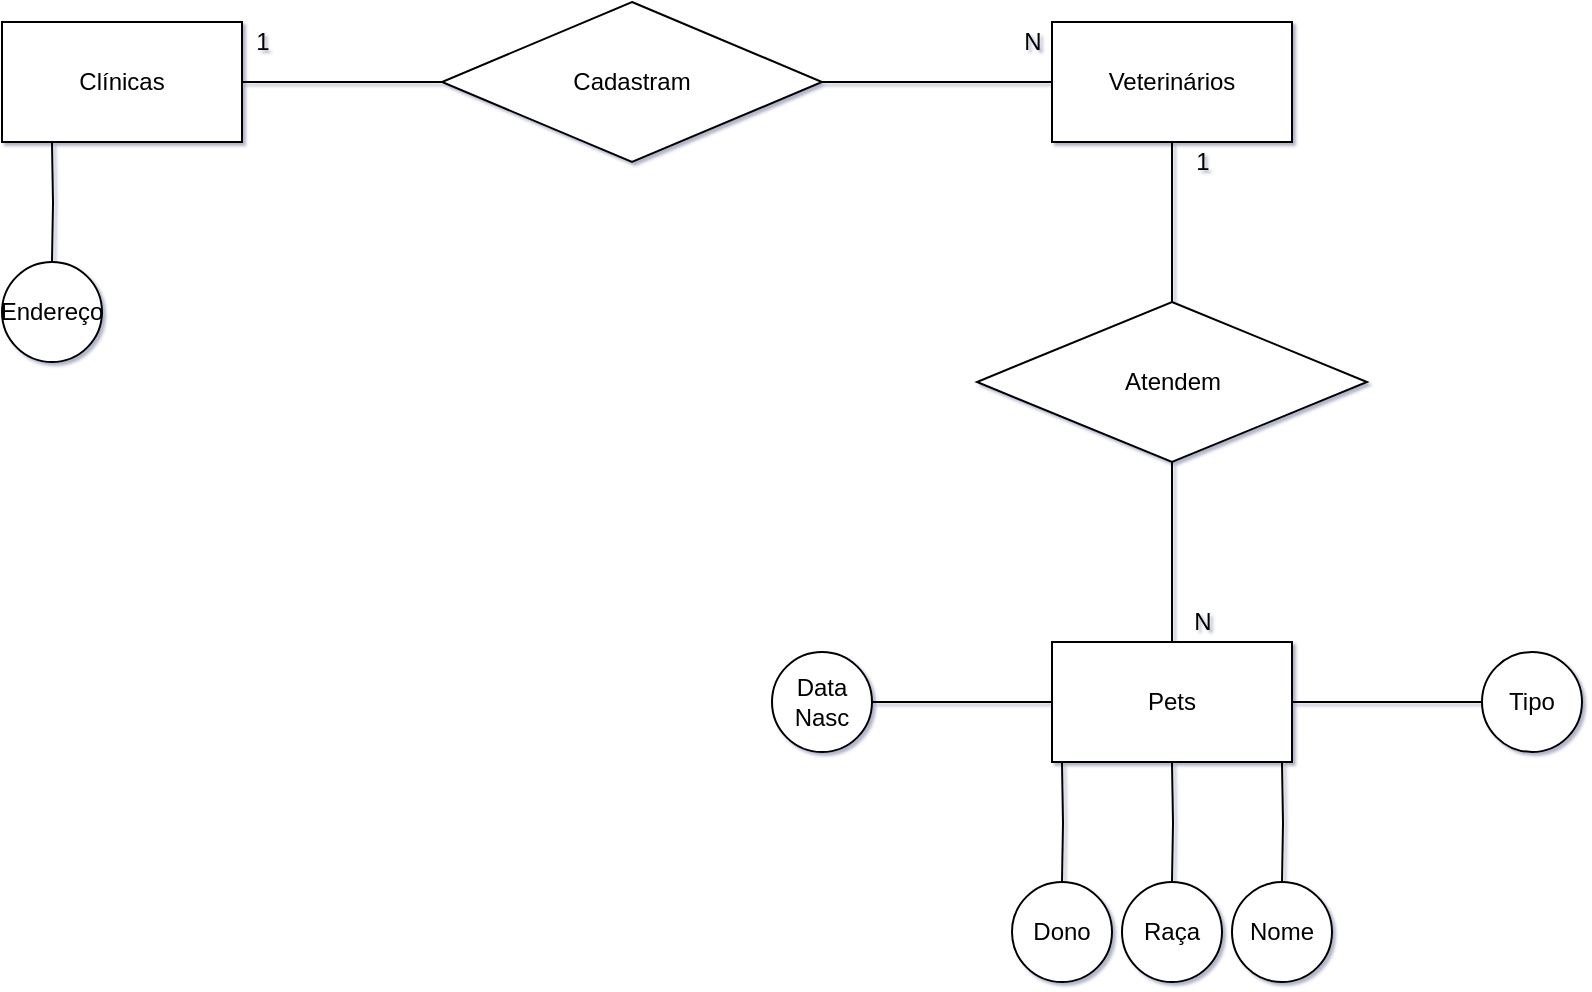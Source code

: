 <mxfile version="14.4.2" type="device" pages="2"><diagram id="-nCnG6YXvI1XAzTpInI0" name="Conceitual"><mxGraphModel dx="1019" dy="519" grid="0" gridSize="10" guides="1" tooltips="1" connect="1" arrows="1" fold="1" page="0" pageScale="1" pageWidth="827" pageHeight="1169" math="0" shadow="1"><root><mxCell id="0"/><mxCell id="1" parent="0"/><mxCell id="E6Hi3VAXUCWHe6t6z4LQ-6" style="edgeStyle=orthogonalEdgeStyle;rounded=0;orthogonalLoop=1;jettySize=auto;html=1;entryX=0.5;entryY=0;entryDx=0;entryDy=0;endArrow=none;endFill=0;" parent="1" target="E6Hi3VAXUCWHe6t6z4LQ-5" edge="1"><mxGeometry relative="1" as="geometry"><mxPoint x="145" y="190" as="sourcePoint"/></mxGeometry></mxCell><mxCell id="E6Hi3VAXUCWHe6t6z4LQ-8" value="" style="edgeStyle=orthogonalEdgeStyle;rounded=0;orthogonalLoop=1;jettySize=auto;html=1;endArrow=none;endFill=0;" parent="1" source="E6Hi3VAXUCWHe6t6z4LQ-2" target="E6Hi3VAXUCWHe6t6z4LQ-7" edge="1"><mxGeometry relative="1" as="geometry"/></mxCell><mxCell id="E6Hi3VAXUCWHe6t6z4LQ-2" value="Clínicas" style="rounded=0;whiteSpace=wrap;html=1;" parent="1" vertex="1"><mxGeometry x="120" y="130" width="120" height="60" as="geometry"/></mxCell><mxCell id="E6Hi3VAXUCWHe6t6z4LQ-5" value="Endereço" style="ellipse;whiteSpace=wrap;html=1;aspect=fixed;" parent="1" vertex="1"><mxGeometry x="120" y="250" width="50" height="50" as="geometry"/></mxCell><mxCell id="E6Hi3VAXUCWHe6t6z4LQ-10" value="" style="edgeStyle=orthogonalEdgeStyle;rounded=0;orthogonalLoop=1;jettySize=auto;html=1;endArrow=none;endFill=0;" parent="1" source="E6Hi3VAXUCWHe6t6z4LQ-7" target="E6Hi3VAXUCWHe6t6z4LQ-9" edge="1"><mxGeometry relative="1" as="geometry"/></mxCell><mxCell id="E6Hi3VAXUCWHe6t6z4LQ-7" value="Cadastram" style="rhombus;whiteSpace=wrap;html=1;rounded=0;" parent="1" vertex="1"><mxGeometry x="340" y="120" width="190" height="80" as="geometry"/></mxCell><mxCell id="E6Hi3VAXUCWHe6t6z4LQ-12" value="" style="edgeStyle=orthogonalEdgeStyle;rounded=0;orthogonalLoop=1;jettySize=auto;html=1;endArrow=none;endFill=0;" parent="1" source="E6Hi3VAXUCWHe6t6z4LQ-9" target="E6Hi3VAXUCWHe6t6z4LQ-11" edge="1"><mxGeometry relative="1" as="geometry"/></mxCell><mxCell id="E6Hi3VAXUCWHe6t6z4LQ-9" value="Veterinários" style="whiteSpace=wrap;html=1;rounded=0;" parent="1" vertex="1"><mxGeometry x="645" y="130" width="120" height="60" as="geometry"/></mxCell><mxCell id="E6Hi3VAXUCWHe6t6z4LQ-14" value="" style="edgeStyle=orthogonalEdgeStyle;rounded=0;orthogonalLoop=1;jettySize=auto;html=1;endArrow=none;endFill=0;" parent="1" source="E6Hi3VAXUCWHe6t6z4LQ-11" target="E6Hi3VAXUCWHe6t6z4LQ-13" edge="1"><mxGeometry relative="1" as="geometry"/></mxCell><mxCell id="E6Hi3VAXUCWHe6t6z4LQ-11" value="Atendem" style="rhombus;whiteSpace=wrap;html=1;rounded=0;" parent="1" vertex="1"><mxGeometry x="607.5" y="270" width="195" height="80" as="geometry"/></mxCell><mxCell id="E6Hi3VAXUCWHe6t6z4LQ-13" value="Pets" style="whiteSpace=wrap;html=1;rounded=0;" parent="1" vertex="1"><mxGeometry x="645" y="440" width="120" height="60" as="geometry"/></mxCell><mxCell id="E6Hi3VAXUCWHe6t6z4LQ-15" value="1" style="text;html=1;align=center;verticalAlign=middle;resizable=0;points=[];autosize=1;" parent="1" vertex="1"><mxGeometry x="240" y="130" width="20" height="20" as="geometry"/></mxCell><mxCell id="E6Hi3VAXUCWHe6t6z4LQ-16" value="N" style="text;html=1;align=center;verticalAlign=middle;resizable=0;points=[];autosize=1;" parent="1" vertex="1"><mxGeometry x="625" y="130" width="20" height="20" as="geometry"/></mxCell><mxCell id="E6Hi3VAXUCWHe6t6z4LQ-17" value="1" style="text;html=1;align=center;verticalAlign=middle;resizable=0;points=[];autosize=1;" parent="1" vertex="1"><mxGeometry x="710" y="190" width="20" height="20" as="geometry"/></mxCell><mxCell id="E6Hi3VAXUCWHe6t6z4LQ-18" value="N" style="text;html=1;align=center;verticalAlign=middle;resizable=0;points=[];autosize=1;" parent="1" vertex="1"><mxGeometry x="710" y="420" width="20" height="20" as="geometry"/></mxCell><mxCell id="E6Hi3VAXUCWHe6t6z4LQ-21" style="edgeStyle=orthogonalEdgeStyle;rounded=0;orthogonalLoop=1;jettySize=auto;html=1;entryX=0.5;entryY=0;entryDx=0;entryDy=0;endArrow=none;endFill=0;" parent="1" target="E6Hi3VAXUCWHe6t6z4LQ-22" edge="1"><mxGeometry relative="1" as="geometry"><mxPoint x="650" y="500" as="sourcePoint"/></mxGeometry></mxCell><mxCell id="E6Hi3VAXUCWHe6t6z4LQ-22" value="Dono" style="ellipse;whiteSpace=wrap;html=1;aspect=fixed;" parent="1" vertex="1"><mxGeometry x="625" y="560" width="50" height="50" as="geometry"/></mxCell><mxCell id="E6Hi3VAXUCWHe6t6z4LQ-23" style="edgeStyle=orthogonalEdgeStyle;rounded=0;orthogonalLoop=1;jettySize=auto;html=1;entryX=0.5;entryY=0;entryDx=0;entryDy=0;endArrow=none;endFill=0;" parent="1" target="E6Hi3VAXUCWHe6t6z4LQ-24" edge="1"><mxGeometry relative="1" as="geometry"><mxPoint x="705" y="500" as="sourcePoint"/></mxGeometry></mxCell><mxCell id="E6Hi3VAXUCWHe6t6z4LQ-24" value="Raça" style="ellipse;whiteSpace=wrap;html=1;aspect=fixed;" parent="1" vertex="1"><mxGeometry x="680" y="560" width="50" height="50" as="geometry"/></mxCell><mxCell id="E6Hi3VAXUCWHe6t6z4LQ-25" style="edgeStyle=orthogonalEdgeStyle;rounded=0;orthogonalLoop=1;jettySize=auto;html=1;entryX=0.5;entryY=0;entryDx=0;entryDy=0;endArrow=none;endFill=0;" parent="1" target="E6Hi3VAXUCWHe6t6z4LQ-26" edge="1"><mxGeometry relative="1" as="geometry"><mxPoint x="760" y="500" as="sourcePoint"/></mxGeometry></mxCell><mxCell id="E6Hi3VAXUCWHe6t6z4LQ-26" value="Nome" style="ellipse;whiteSpace=wrap;html=1;aspect=fixed;" parent="1" vertex="1"><mxGeometry x="735" y="560" width="50" height="50" as="geometry"/></mxCell><mxCell id="E6Hi3VAXUCWHe6t6z4LQ-27" style="edgeStyle=orthogonalEdgeStyle;rounded=0;orthogonalLoop=1;jettySize=auto;html=1;entryX=0;entryY=0.5;entryDx=0;entryDy=0;endArrow=none;endFill=0;exitX=1;exitY=0.5;exitDx=0;exitDy=0;" parent="1" source="E6Hi3VAXUCWHe6t6z4LQ-13" target="E6Hi3VAXUCWHe6t6z4LQ-28" edge="1"><mxGeometry relative="1" as="geometry"><mxPoint x="875" y="500" as="sourcePoint"/></mxGeometry></mxCell><mxCell id="E6Hi3VAXUCWHe6t6z4LQ-28" value="Tipo" style="ellipse;whiteSpace=wrap;html=1;aspect=fixed;" parent="1" vertex="1"><mxGeometry x="860" y="445" width="50" height="50" as="geometry"/></mxCell><mxCell id="E6Hi3VAXUCWHe6t6z4LQ-29" style="edgeStyle=orthogonalEdgeStyle;rounded=0;orthogonalLoop=1;jettySize=auto;html=1;entryX=1;entryY=0.5;entryDx=0;entryDy=0;endArrow=none;endFill=0;exitX=0;exitY=0.5;exitDx=0;exitDy=0;" parent="1" source="E6Hi3VAXUCWHe6t6z4LQ-13" target="E6Hi3VAXUCWHe6t6z4LQ-30" edge="1"><mxGeometry relative="1" as="geometry"><mxPoint x="410" y="475" as="sourcePoint"/></mxGeometry></mxCell><mxCell id="E6Hi3VAXUCWHe6t6z4LQ-30" value="Data Nasc" style="ellipse;whiteSpace=wrap;html=1;aspect=fixed;" parent="1" vertex="1"><mxGeometry x="505" y="445" width="50" height="50" as="geometry"/></mxCell></root></mxGraphModel></diagram><diagram id="wrYdY2RNpc39irPhiLC5" name="Lógico"><mxGraphModel dx="1019" dy="519" grid="1" gridSize="10" guides="1" tooltips="1" connect="1" arrows="1" fold="1" page="1" pageScale="1" pageWidth="827" pageHeight="1169" math="0" shadow="0"><root><mxCell id="Mq9F3hg1r4KLMKq3lSy8-0"/><mxCell id="Mq9F3hg1r4KLMKq3lSy8-1" parent="Mq9F3hg1r4KLMKq3lSy8-0"/><mxCell id="Mq9F3hg1r4KLMKq3lSy8-2" value="Clinicas" style="shape=table;startSize=30;container=1;collapsible=1;childLayout=tableLayout;fixedRows=1;rowLines=0;fontStyle=1;align=center;resizeLast=1;" parent="Mq9F3hg1r4KLMKq3lSy8-1" vertex="1"><mxGeometry x="100" y="180" width="180" height="100" as="geometry"/></mxCell><mxCell id="Mq9F3hg1r4KLMKq3lSy8-3" value="" style="shape=partialRectangle;collapsible=0;dropTarget=0;pointerEvents=0;fillColor=none;top=0;left=0;bottom=1;right=0;points=[[0,0.5],[1,0.5]];portConstraint=eastwest;" parent="Mq9F3hg1r4KLMKq3lSy8-2" vertex="1"><mxGeometry y="30" width="180" height="30" as="geometry"/></mxCell><mxCell id="Mq9F3hg1r4KLMKq3lSy8-4" value="PK" style="shape=partialRectangle;connectable=0;fillColor=none;top=0;left=0;bottom=0;right=0;fontStyle=1;overflow=hidden;" parent="Mq9F3hg1r4KLMKq3lSy8-3" vertex="1"><mxGeometry width="30" height="30" as="geometry"/></mxCell><mxCell id="Mq9F3hg1r4KLMKq3lSy8-5" value="IdClinicas" style="shape=partialRectangle;connectable=0;fillColor=none;top=0;left=0;bottom=0;right=0;align=left;spacingLeft=6;fontStyle=5;overflow=hidden;" parent="Mq9F3hg1r4KLMKq3lSy8-3" vertex="1"><mxGeometry x="30" width="150" height="30" as="geometry"/></mxCell><mxCell id="Mq9F3hg1r4KLMKq3lSy8-6" value="" style="shape=partialRectangle;collapsible=0;dropTarget=0;pointerEvents=0;fillColor=none;top=0;left=0;bottom=0;right=0;points=[[0,0.5],[1,0.5]];portConstraint=eastwest;" parent="Mq9F3hg1r4KLMKq3lSy8-2" vertex="1"><mxGeometry y="60" width="180" height="30" as="geometry"/></mxCell><mxCell id="Mq9F3hg1r4KLMKq3lSy8-7" value="" style="shape=partialRectangle;connectable=0;fillColor=none;top=0;left=0;bottom=0;right=0;editable=1;overflow=hidden;" parent="Mq9F3hg1r4KLMKq3lSy8-6" vertex="1"><mxGeometry width="30" height="30" as="geometry"/></mxCell><mxCell id="Mq9F3hg1r4KLMKq3lSy8-8" value="Endereço" style="shape=partialRectangle;connectable=0;fillColor=none;top=0;left=0;bottom=0;right=0;align=left;spacingLeft=6;overflow=hidden;" parent="Mq9F3hg1r4KLMKq3lSy8-6" vertex="1"><mxGeometry x="30" width="150" height="30" as="geometry"/></mxCell><mxCell id="Mq9F3hg1r4KLMKq3lSy8-15" value="Veterinarios" style="shape=table;startSize=30;container=1;collapsible=1;childLayout=tableLayout;fixedRows=1;rowLines=0;fontStyle=1;align=center;resizeLast=1;" parent="Mq9F3hg1r4KLMKq3lSy8-1" vertex="1"><mxGeometry x="400" y="180" width="180" height="190" as="geometry"/></mxCell><mxCell id="Mq9F3hg1r4KLMKq3lSy8-16" value="" style="shape=partialRectangle;collapsible=0;dropTarget=0;pointerEvents=0;fillColor=none;top=0;left=0;bottom=0;right=0;points=[[0,0.5],[1,0.5]];portConstraint=eastwest;" parent="Mq9F3hg1r4KLMKq3lSy8-15" vertex="1"><mxGeometry y="30" width="180" height="30" as="geometry"/></mxCell><mxCell id="Mq9F3hg1r4KLMKq3lSy8-17" value="PK" style="shape=partialRectangle;connectable=0;fillColor=none;top=0;left=0;bottom=0;right=0;fontStyle=1;overflow=hidden;" parent="Mq9F3hg1r4KLMKq3lSy8-16" vertex="1"><mxGeometry width="60" height="30" as="geometry"/></mxCell><mxCell id="Mq9F3hg1r4KLMKq3lSy8-18" value="IdVeterinarios" style="shape=partialRectangle;connectable=0;fillColor=none;top=0;left=0;bottom=0;right=0;align=left;spacingLeft=6;fontStyle=5;overflow=hidden;" parent="Mq9F3hg1r4KLMKq3lSy8-16" vertex="1"><mxGeometry x="60" width="120" height="30" as="geometry"/></mxCell><mxCell id="dw4YswWPRlt21VZN_J9Z-3" value="" style="shape=partialRectangle;collapsible=0;dropTarget=0;pointerEvents=0;fillColor=none;top=0;left=0;bottom=0;right=0;points=[[0,0.5],[1,0.5]];portConstraint=eastwest;" parent="Mq9F3hg1r4KLMKq3lSy8-15" vertex="1"><mxGeometry y="60" width="180" height="30" as="geometry"/></mxCell><mxCell id="dw4YswWPRlt21VZN_J9Z-4" value="FK" style="shape=partialRectangle;connectable=0;fillColor=none;top=0;left=0;bottom=0;right=0;fontStyle=1;overflow=hidden;" parent="dw4YswWPRlt21VZN_J9Z-3" vertex="1"><mxGeometry width="60" height="30" as="geometry"/></mxCell><mxCell id="dw4YswWPRlt21VZN_J9Z-5" value="IdPets" style="shape=partialRectangle;connectable=0;fillColor=none;top=0;left=0;bottom=0;right=0;align=left;spacingLeft=6;fontStyle=5;overflow=hidden;" parent="dw4YswWPRlt21VZN_J9Z-3" vertex="1"><mxGeometry x="60" width="120" height="30" as="geometry"/></mxCell><mxCell id="Mq9F3hg1r4KLMKq3lSy8-19" value="" style="shape=partialRectangle;collapsible=0;dropTarget=0;pointerEvents=0;fillColor=none;top=0;left=0;bottom=1;right=0;points=[[0,0.5],[1,0.5]];portConstraint=eastwest;" parent="Mq9F3hg1r4KLMKq3lSy8-15" vertex="1"><mxGeometry y="90" width="180" height="30" as="geometry"/></mxCell><mxCell id="Mq9F3hg1r4KLMKq3lSy8-20" value="FK" style="shape=partialRectangle;connectable=0;fillColor=none;top=0;left=0;bottom=0;right=0;fontStyle=1;overflow=hidden;" parent="Mq9F3hg1r4KLMKq3lSy8-19" vertex="1"><mxGeometry width="60" height="30" as="geometry"/></mxCell><mxCell id="Mq9F3hg1r4KLMKq3lSy8-21" value="IdClinicas" style="shape=partialRectangle;connectable=0;fillColor=none;top=0;left=0;bottom=0;right=0;align=left;spacingLeft=6;fontStyle=5;overflow=hidden;" parent="Mq9F3hg1r4KLMKq3lSy8-19" vertex="1"><mxGeometry x="60" width="120" height="30" as="geometry"/></mxCell><mxCell id="Mq9F3hg1r4KLMKq3lSy8-22" value="" style="shape=partialRectangle;collapsible=0;dropTarget=0;pointerEvents=0;fillColor=none;top=0;left=0;bottom=0;right=0;points=[[0,0.5],[1,0.5]];portConstraint=eastwest;" parent="Mq9F3hg1r4KLMKq3lSy8-15" vertex="1"><mxGeometry y="120" width="180" height="30" as="geometry"/></mxCell><mxCell id="Mq9F3hg1r4KLMKq3lSy8-23" value="" style="shape=partialRectangle;connectable=0;fillColor=none;top=0;left=0;bottom=0;right=0;editable=1;overflow=hidden;" parent="Mq9F3hg1r4KLMKq3lSy8-22" vertex="1"><mxGeometry width="60" height="30" as="geometry"/></mxCell><mxCell id="Mq9F3hg1r4KLMKq3lSy8-24" value="Nome" style="shape=partialRectangle;connectable=0;fillColor=none;top=0;left=0;bottom=0;right=0;align=left;spacingLeft=6;overflow=hidden;" parent="Mq9F3hg1r4KLMKq3lSy8-22" vertex="1"><mxGeometry x="60" width="120" height="30" as="geometry"/></mxCell><mxCell id="Mq9F3hg1r4KLMKq3lSy8-25" value="" style="shape=partialRectangle;collapsible=0;dropTarget=0;pointerEvents=0;fillColor=none;top=0;left=0;bottom=0;right=0;points=[[0,0.5],[1,0.5]];portConstraint=eastwest;" parent="Mq9F3hg1r4KLMKq3lSy8-15" vertex="1"><mxGeometry y="150" width="180" height="30" as="geometry"/></mxCell><mxCell id="Mq9F3hg1r4KLMKq3lSy8-26" value="" style="shape=partialRectangle;connectable=0;fillColor=none;top=0;left=0;bottom=0;right=0;editable=1;overflow=hidden;" parent="Mq9F3hg1r4KLMKq3lSy8-25" vertex="1"><mxGeometry width="60" height="30" as="geometry"/></mxCell><mxCell id="Mq9F3hg1r4KLMKq3lSy8-27" value="CRMV" style="shape=partialRectangle;connectable=0;fillColor=none;top=0;left=0;bottom=0;right=0;align=left;spacingLeft=6;overflow=hidden;" parent="Mq9F3hg1r4KLMKq3lSy8-25" vertex="1"><mxGeometry x="60" width="120" height="30" as="geometry"/></mxCell><mxCell id="3S_3SUu-2UKTJVHD7Uq3-0" value="Pets" style="shape=table;startSize=30;container=1;collapsible=1;childLayout=tableLayout;fixedRows=1;rowLines=0;fontStyle=1;align=center;resizeLast=1;" parent="Mq9F3hg1r4KLMKq3lSy8-1" vertex="1"><mxGeometry x="400" y="460" width="180" height="220" as="geometry"/></mxCell><mxCell id="3S_3SUu-2UKTJVHD7Uq3-1" value="" style="shape=partialRectangle;collapsible=0;dropTarget=0;pointerEvents=0;fillColor=none;top=0;left=0;bottom=1;right=0;points=[[0,0.5],[1,0.5]];portConstraint=eastwest;" parent="3S_3SUu-2UKTJVHD7Uq3-0" vertex="1"><mxGeometry y="30" width="180" height="30" as="geometry"/></mxCell><mxCell id="3S_3SUu-2UKTJVHD7Uq3-2" value="PK" style="shape=partialRectangle;connectable=0;fillColor=none;top=0;left=0;bottom=0;right=0;fontStyle=1;overflow=hidden;" parent="3S_3SUu-2UKTJVHD7Uq3-1" vertex="1"><mxGeometry width="30" height="30" as="geometry"/></mxCell><mxCell id="3S_3SUu-2UKTJVHD7Uq3-3" value="IdPets" style="shape=partialRectangle;connectable=0;fillColor=none;top=0;left=0;bottom=0;right=0;align=left;spacingLeft=6;fontStyle=5;overflow=hidden;" parent="3S_3SUu-2UKTJVHD7Uq3-1" vertex="1"><mxGeometry x="30" width="150" height="30" as="geometry"/></mxCell><mxCell id="3S_3SUu-2UKTJVHD7Uq3-4" value="" style="shape=partialRectangle;collapsible=0;dropTarget=0;pointerEvents=0;fillColor=none;top=0;left=0;bottom=0;right=0;points=[[0,0.5],[1,0.5]];portConstraint=eastwest;" parent="3S_3SUu-2UKTJVHD7Uq3-0" vertex="1"><mxGeometry y="60" width="180" height="30" as="geometry"/></mxCell><mxCell id="3S_3SUu-2UKTJVHD7Uq3-5" value="" style="shape=partialRectangle;connectable=0;fillColor=none;top=0;left=0;bottom=0;right=0;editable=1;overflow=hidden;" parent="3S_3SUu-2UKTJVHD7Uq3-4" vertex="1"><mxGeometry width="30" height="30" as="geometry"/></mxCell><mxCell id="3S_3SUu-2UKTJVHD7Uq3-6" value="DataNasc" style="shape=partialRectangle;connectable=0;fillColor=none;top=0;left=0;bottom=0;right=0;align=left;spacingLeft=6;overflow=hidden;" parent="3S_3SUu-2UKTJVHD7Uq3-4" vertex="1"><mxGeometry x="30" width="150" height="30" as="geometry"/></mxCell><mxCell id="3S_3SUu-2UKTJVHD7Uq3-7" value="" style="shape=partialRectangle;collapsible=0;dropTarget=0;pointerEvents=0;fillColor=none;top=0;left=0;bottom=0;right=0;points=[[0,0.5],[1,0.5]];portConstraint=eastwest;" parent="3S_3SUu-2UKTJVHD7Uq3-0" vertex="1"><mxGeometry y="90" width="180" height="30" as="geometry"/></mxCell><mxCell id="3S_3SUu-2UKTJVHD7Uq3-8" value="" style="shape=partialRectangle;connectable=0;fillColor=none;top=0;left=0;bottom=0;right=0;editable=1;overflow=hidden;" parent="3S_3SUu-2UKTJVHD7Uq3-7" vertex="1"><mxGeometry width="30" height="30" as="geometry"/></mxCell><mxCell id="3S_3SUu-2UKTJVHD7Uq3-9" value="Dono" style="shape=partialRectangle;connectable=0;fillColor=none;top=0;left=0;bottom=0;right=0;align=left;spacingLeft=6;overflow=hidden;" parent="3S_3SUu-2UKTJVHD7Uq3-7" vertex="1"><mxGeometry x="30" width="150" height="30" as="geometry"/></mxCell><mxCell id="RG6Hhyz52lzDhXder0d_-0" value="" style="shape=partialRectangle;collapsible=0;dropTarget=0;pointerEvents=0;fillColor=none;top=0;left=0;bottom=0;right=0;points=[[0,0.5],[1,0.5]];portConstraint=eastwest;" parent="3S_3SUu-2UKTJVHD7Uq3-0" vertex="1"><mxGeometry y="120" width="180" height="30" as="geometry"/></mxCell><mxCell id="RG6Hhyz52lzDhXder0d_-1" value="" style="shape=partialRectangle;connectable=0;fillColor=none;top=0;left=0;bottom=0;right=0;editable=1;overflow=hidden;" parent="RG6Hhyz52lzDhXder0d_-0" vertex="1"><mxGeometry width="30" height="30" as="geometry"/></mxCell><mxCell id="RG6Hhyz52lzDhXder0d_-2" value="Tipo" style="shape=partialRectangle;connectable=0;fillColor=none;top=0;left=0;bottom=0;right=0;align=left;spacingLeft=6;overflow=hidden;" parent="RG6Hhyz52lzDhXder0d_-0" vertex="1"><mxGeometry x="30" width="150" height="30" as="geometry"/></mxCell><mxCell id="-nXeTabygA-MklJf_1QC-12" value="" style="shape=partialRectangle;collapsible=0;dropTarget=0;pointerEvents=0;fillColor=none;top=0;left=0;bottom=0;right=0;points=[[0,0.5],[1,0.5]];portConstraint=eastwest;" parent="3S_3SUu-2UKTJVHD7Uq3-0" vertex="1"><mxGeometry y="150" width="180" height="30" as="geometry"/></mxCell><mxCell id="-nXeTabygA-MklJf_1QC-13" value="" style="shape=partialRectangle;connectable=0;fillColor=none;top=0;left=0;bottom=0;right=0;editable=1;overflow=hidden;" parent="-nXeTabygA-MklJf_1QC-12" vertex="1"><mxGeometry width="30" height="30" as="geometry"/></mxCell><mxCell id="-nXeTabygA-MklJf_1QC-14" value="Nome" style="shape=partialRectangle;connectable=0;fillColor=none;top=0;left=0;bottom=0;right=0;align=left;spacingLeft=6;overflow=hidden;" parent="-nXeTabygA-MklJf_1QC-12" vertex="1"><mxGeometry x="30" width="150" height="30" as="geometry"/></mxCell><mxCell id="3S_3SUu-2UKTJVHD7Uq3-10" value="" style="shape=partialRectangle;collapsible=0;dropTarget=0;pointerEvents=0;fillColor=none;top=0;left=0;bottom=0;right=0;points=[[0,0.5],[1,0.5]];portConstraint=eastwest;" parent="3S_3SUu-2UKTJVHD7Uq3-0" vertex="1"><mxGeometry y="180" width="180" height="30" as="geometry"/></mxCell><mxCell id="3S_3SUu-2UKTJVHD7Uq3-11" value="" style="shape=partialRectangle;connectable=0;fillColor=none;top=0;left=0;bottom=0;right=0;editable=1;overflow=hidden;" parent="3S_3SUu-2UKTJVHD7Uq3-10" vertex="1"><mxGeometry width="30" height="30" as="geometry"/></mxCell><mxCell id="3S_3SUu-2UKTJVHD7Uq3-12" value="Raça" style="shape=partialRectangle;connectable=0;fillColor=none;top=0;left=0;bottom=0;right=0;align=left;spacingLeft=6;overflow=hidden;" parent="3S_3SUu-2UKTJVHD7Uq3-10" vertex="1"><mxGeometry x="30" width="150" height="30" as="geometry"/></mxCell><mxCell id="q4tDT7pWkzmwEssFlkXK-0" value="" style="edgeStyle=entityRelationEdgeStyle;fontSize=12;html=1;endArrow=ERoneToMany;exitX=1;exitY=0.5;exitDx=0;exitDy=0;entryX=1;entryY=0.5;entryDx=0;entryDy=0;" parent="Mq9F3hg1r4KLMKq3lSy8-1" source="dw4YswWPRlt21VZN_J9Z-3" target="3S_3SUu-2UKTJVHD7Uq3-1" edge="1"><mxGeometry width="100" height="100" relative="1" as="geometry"><mxPoint x="360" y="460" as="sourcePoint"/><mxPoint x="460" y="360" as="targetPoint"/></mxGeometry></mxCell><mxCell id="BKv2rhLRilGpBlwkubnG-0" value="" style="edgeStyle=entityRelationEdgeStyle;fontSize=12;html=1;endArrow=ERoneToMany;" parent="Mq9F3hg1r4KLMKq3lSy8-1" source="Mq9F3hg1r4KLMKq3lSy8-3" target="Mq9F3hg1r4KLMKq3lSy8-19" edge="1"><mxGeometry width="100" height="100" relative="1" as="geometry"><mxPoint x="360" y="460" as="sourcePoint"/><mxPoint x="460" y="360" as="targetPoint"/></mxGeometry></mxCell></root></mxGraphModel></diagram></mxfile>